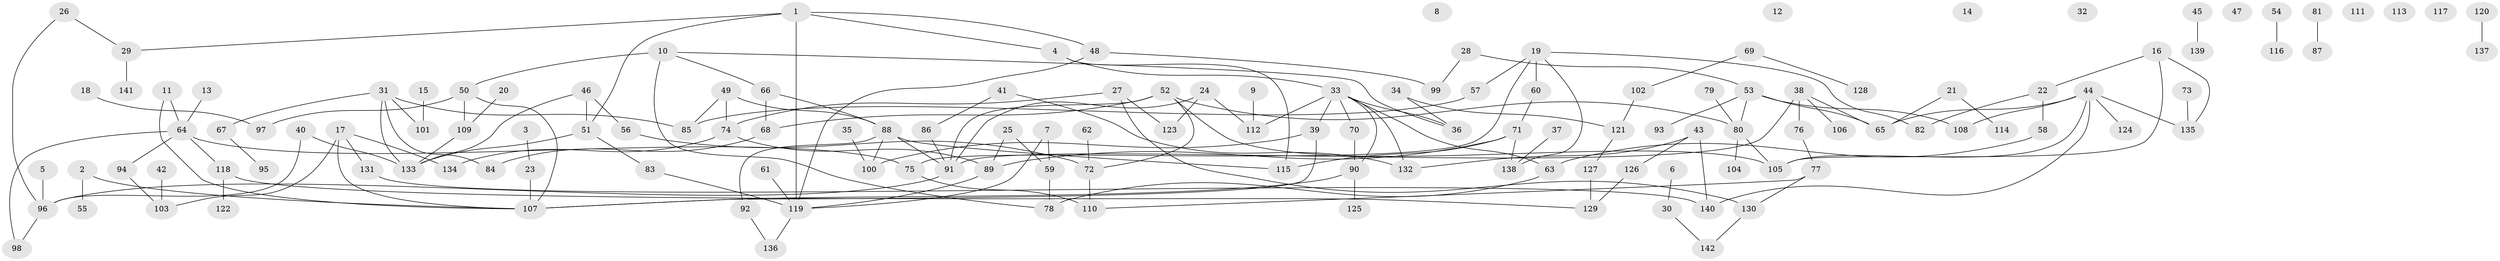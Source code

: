 // Generated by graph-tools (version 1.1) at 2025/49/03/09/25 03:49:11]
// undirected, 142 vertices, 174 edges
graph export_dot {
graph [start="1"]
  node [color=gray90,style=filled];
  1;
  2;
  3;
  4;
  5;
  6;
  7;
  8;
  9;
  10;
  11;
  12;
  13;
  14;
  15;
  16;
  17;
  18;
  19;
  20;
  21;
  22;
  23;
  24;
  25;
  26;
  27;
  28;
  29;
  30;
  31;
  32;
  33;
  34;
  35;
  36;
  37;
  38;
  39;
  40;
  41;
  42;
  43;
  44;
  45;
  46;
  47;
  48;
  49;
  50;
  51;
  52;
  53;
  54;
  55;
  56;
  57;
  58;
  59;
  60;
  61;
  62;
  63;
  64;
  65;
  66;
  67;
  68;
  69;
  70;
  71;
  72;
  73;
  74;
  75;
  76;
  77;
  78;
  79;
  80;
  81;
  82;
  83;
  84;
  85;
  86;
  87;
  88;
  89;
  90;
  91;
  92;
  93;
  94;
  95;
  96;
  97;
  98;
  99;
  100;
  101;
  102;
  103;
  104;
  105;
  106;
  107;
  108;
  109;
  110;
  111;
  112;
  113;
  114;
  115;
  116;
  117;
  118;
  119;
  120;
  121;
  122;
  123;
  124;
  125;
  126;
  127;
  128;
  129;
  130;
  131;
  132;
  133;
  134;
  135;
  136;
  137;
  138;
  139;
  140;
  141;
  142;
  1 -- 4;
  1 -- 29;
  1 -- 48;
  1 -- 51;
  1 -- 119;
  2 -- 55;
  2 -- 107;
  3 -- 23;
  4 -- 33;
  4 -- 115;
  5 -- 96;
  6 -- 30;
  7 -- 59;
  7 -- 119;
  9 -- 112;
  10 -- 36;
  10 -- 50;
  10 -- 66;
  10 -- 78;
  11 -- 64;
  11 -- 107;
  13 -- 64;
  15 -- 101;
  16 -- 22;
  16 -- 105;
  16 -- 135;
  17 -- 103;
  17 -- 107;
  17 -- 131;
  17 -- 134;
  18 -- 97;
  19 -- 57;
  19 -- 60;
  19 -- 75;
  19 -- 82;
  19 -- 138;
  20 -- 109;
  21 -- 65;
  21 -- 114;
  22 -- 58;
  22 -- 82;
  23 -- 107;
  24 -- 91;
  24 -- 112;
  24 -- 123;
  25 -- 59;
  25 -- 89;
  26 -- 29;
  26 -- 96;
  27 -- 74;
  27 -- 123;
  27 -- 130;
  28 -- 53;
  28 -- 99;
  29 -- 141;
  30 -- 142;
  31 -- 67;
  31 -- 84;
  31 -- 85;
  31 -- 101;
  31 -- 133;
  33 -- 36;
  33 -- 39;
  33 -- 63;
  33 -- 70;
  33 -- 90;
  33 -- 112;
  33 -- 132;
  34 -- 36;
  34 -- 121;
  35 -- 100;
  37 -- 138;
  38 -- 65;
  38 -- 76;
  38 -- 91;
  38 -- 106;
  39 -- 100;
  39 -- 107;
  40 -- 96;
  40 -- 133;
  41 -- 86;
  41 -- 132;
  42 -- 103;
  43 -- 126;
  43 -- 132;
  43 -- 140;
  44 -- 65;
  44 -- 105;
  44 -- 108;
  44 -- 124;
  44 -- 135;
  44 -- 140;
  45 -- 139;
  46 -- 51;
  46 -- 56;
  46 -- 133;
  48 -- 99;
  48 -- 119;
  49 -- 74;
  49 -- 85;
  49 -- 88;
  50 -- 97;
  50 -- 107;
  50 -- 109;
  51 -- 83;
  51 -- 133;
  52 -- 68;
  52 -- 72;
  52 -- 80;
  52 -- 91;
  52 -- 105;
  53 -- 65;
  53 -- 80;
  53 -- 93;
  53 -- 108;
  54 -- 116;
  56 -- 72;
  57 -- 85;
  58 -- 63;
  59 -- 78;
  60 -- 71;
  61 -- 119;
  62 -- 72;
  63 -- 78;
  64 -- 75;
  64 -- 94;
  64 -- 98;
  64 -- 118;
  66 -- 68;
  66 -- 88;
  67 -- 95;
  68 -- 84;
  69 -- 102;
  69 -- 128;
  70 -- 90;
  71 -- 89;
  71 -- 115;
  71 -- 138;
  72 -- 110;
  73 -- 135;
  74 -- 89;
  74 -- 134;
  75 -- 110;
  76 -- 77;
  77 -- 110;
  77 -- 130;
  79 -- 80;
  80 -- 104;
  80 -- 105;
  81 -- 87;
  83 -- 119;
  86 -- 91;
  88 -- 91;
  88 -- 92;
  88 -- 100;
  88 -- 115;
  89 -- 119;
  90 -- 107;
  90 -- 125;
  91 -- 96;
  92 -- 136;
  94 -- 103;
  96 -- 98;
  102 -- 121;
  109 -- 133;
  118 -- 122;
  118 -- 129;
  119 -- 136;
  120 -- 137;
  121 -- 127;
  126 -- 129;
  127 -- 129;
  130 -- 142;
  131 -- 140;
}
